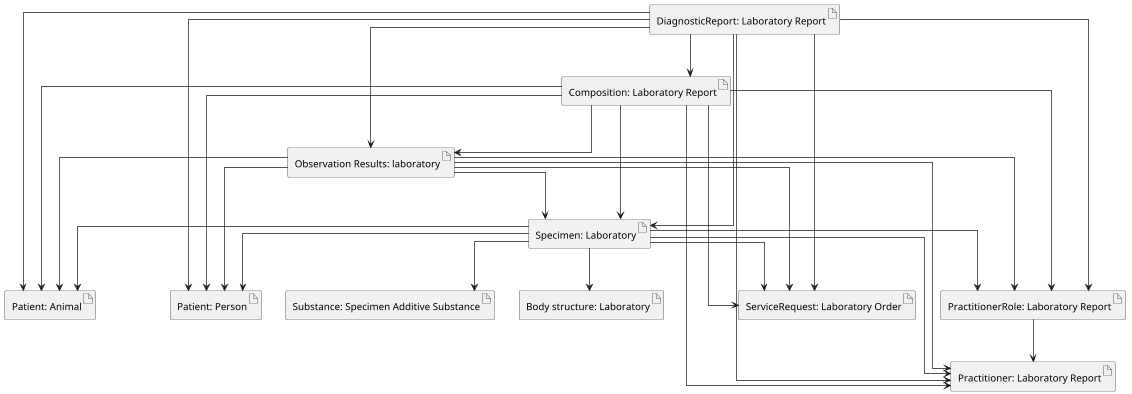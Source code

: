 @startuml

skinparam linetype ortho
scale 0.7

artifact "Composition: Laboratory Report" as composition
artifact "DiagnosticReport: Laboratory Report" as diagnosticReport
artifact "Observation Results: laboratory" as result
artifact "Patient: Animal" as animalPatient
artifact "Patient: Person" as humanPatient
artifact "Practitioner: Laboratory Report" as Practitioner
artifact "PractitionerRole: Laboratory Report" as PractitionerRole
artifact "ServiceRequest: Laboratory Order" as ServiceRequest
artifact "Specimen: Laboratory" as Specimen
artifact "Substance: Specimen Additive Substance" as Substance
artifact "Body structure: Laboratory" as bodyStructure


url of composition is  [[StructureDefinition-Composition-eu-lab.html]]
url of diagnosticReport is  [[StructureDefinition-DiagnosticReport-eu-lab.html]]
url of result [[StructureDefinition-Observation-resultslab-eu-lab.html]]
url of humanPatient [[StructureDefinition-Patient-eu-lab.html]]
url of animalPatient [[StructureDefinition-Patient-animal-eu-lab.html]]
url of Practitioner [[StructureDefinition-Practitioner-eu-lab.html]]
url of PractitionerRole [[StructureDefinition-PractitionerRole-eu-lab.html]]
url of ServiceRequest [[StructureDefinition-ServiceRequest-eu-lab.html]]
url of Specimen [[StructureDefinition-Specimen-eu-lab.html]]
url of Substance [[StructureDefinition-Substance-additive-eu-lab.html]]
url of bodyStructure [[StructureDefinition-BodyStructure-eu-lab.html]]


diagnosticReport --> composition
diagnosticReport --> result
diagnosticReport --> animalPatient
diagnosticReport --> humanPatient
diagnosticReport --> Practitioner
diagnosticReport --> PractitionerRole
diagnosticReport --> ServiceRequest
diagnosticReport --> Specimen

composition --> result
composition --> animalPatient
composition --> humanPatient
composition --> Practitioner
composition --> PractitionerRole
composition --> ServiceRequest
composition --> Specimen

result --> animalPatient
result --> humanPatient
result --> Practitioner
result --> PractitionerRole
result --> ServiceRequest
result --> Specimen

Specimen --> animalPatient
Specimen --> humanPatient
Specimen --> Practitioner
Specimen --> PractitionerRole
Specimen --> ServiceRequest
Specimen --> Substance
Specimen --> bodyStructure

PractitionerRole --> Practitioner

@enduml